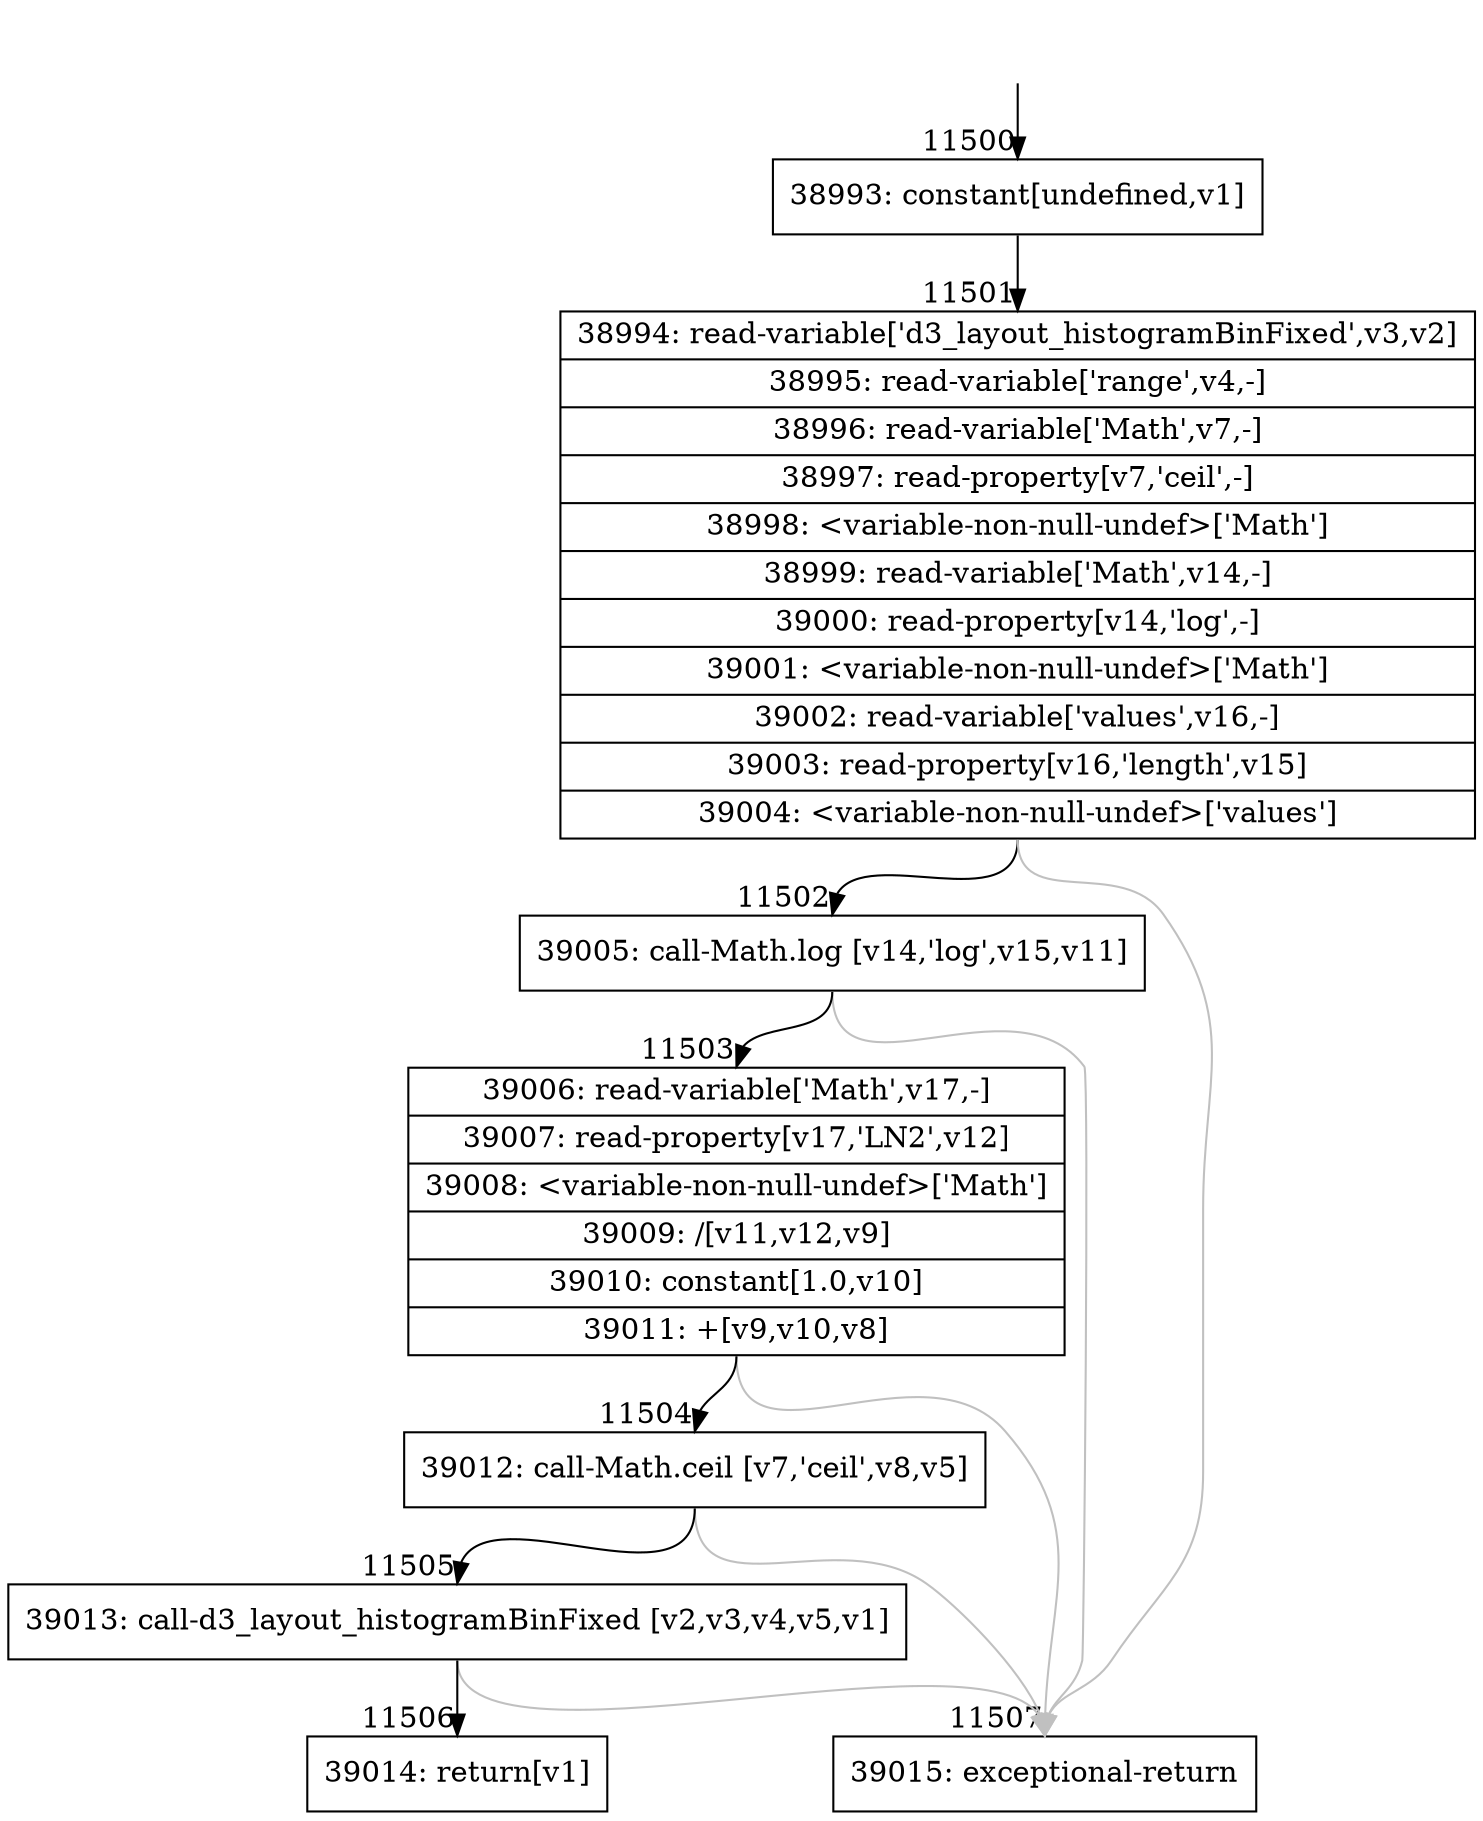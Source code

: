 digraph {
rankdir="TD"
BB_entry1061[shape=none,label=""];
BB_entry1061 -> BB11500 [tailport=s, headport=n, headlabel="    11500"]
BB11500 [shape=record label="{38993: constant[undefined,v1]}" ] 
BB11500 -> BB11501 [tailport=s, headport=n, headlabel="      11501"]
BB11501 [shape=record label="{38994: read-variable['d3_layout_histogramBinFixed',v3,v2]|38995: read-variable['range',v4,-]|38996: read-variable['Math',v7,-]|38997: read-property[v7,'ceil',-]|38998: \<variable-non-null-undef\>['Math']|38999: read-variable['Math',v14,-]|39000: read-property[v14,'log',-]|39001: \<variable-non-null-undef\>['Math']|39002: read-variable['values',v16,-]|39003: read-property[v16,'length',v15]|39004: \<variable-non-null-undef\>['values']}" ] 
BB11501 -> BB11502 [tailport=s, headport=n, headlabel="      11502"]
BB11501 -> BB11507 [tailport=s, headport=n, color=gray, headlabel="      11507"]
BB11502 [shape=record label="{39005: call-Math.log [v14,'log',v15,v11]}" ] 
BB11502 -> BB11503 [tailport=s, headport=n, headlabel="      11503"]
BB11502 -> BB11507 [tailport=s, headport=n, color=gray]
BB11503 [shape=record label="{39006: read-variable['Math',v17,-]|39007: read-property[v17,'LN2',v12]|39008: \<variable-non-null-undef\>['Math']|39009: /[v11,v12,v9]|39010: constant[1.0,v10]|39011: +[v9,v10,v8]}" ] 
BB11503 -> BB11504 [tailport=s, headport=n, headlabel="      11504"]
BB11503 -> BB11507 [tailport=s, headport=n, color=gray]
BB11504 [shape=record label="{39012: call-Math.ceil [v7,'ceil',v8,v5]}" ] 
BB11504 -> BB11505 [tailport=s, headport=n, headlabel="      11505"]
BB11504 -> BB11507 [tailport=s, headport=n, color=gray]
BB11505 [shape=record label="{39013: call-d3_layout_histogramBinFixed [v2,v3,v4,v5,v1]}" ] 
BB11505 -> BB11506 [tailport=s, headport=n, headlabel="      11506"]
BB11505 -> BB11507 [tailport=s, headport=n, color=gray]
BB11506 [shape=record label="{39014: return[v1]}" ] 
BB11507 [shape=record label="{39015: exceptional-return}" ] 
//#$~ 6851
}
